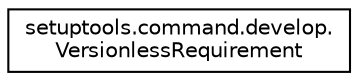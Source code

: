 digraph "Graphical Class Hierarchy"
{
 // LATEX_PDF_SIZE
  edge [fontname="Helvetica",fontsize="10",labelfontname="Helvetica",labelfontsize="10"];
  node [fontname="Helvetica",fontsize="10",shape=record];
  rankdir="LR";
  Node0 [label="setuptools.command.develop.\lVersionlessRequirement",height=0.2,width=0.4,color="black", fillcolor="white", style="filled",URL="$d1/da8/classsetuptools_1_1command_1_1develop_1_1_versionless_requirement.html",tooltip=" "];
}
